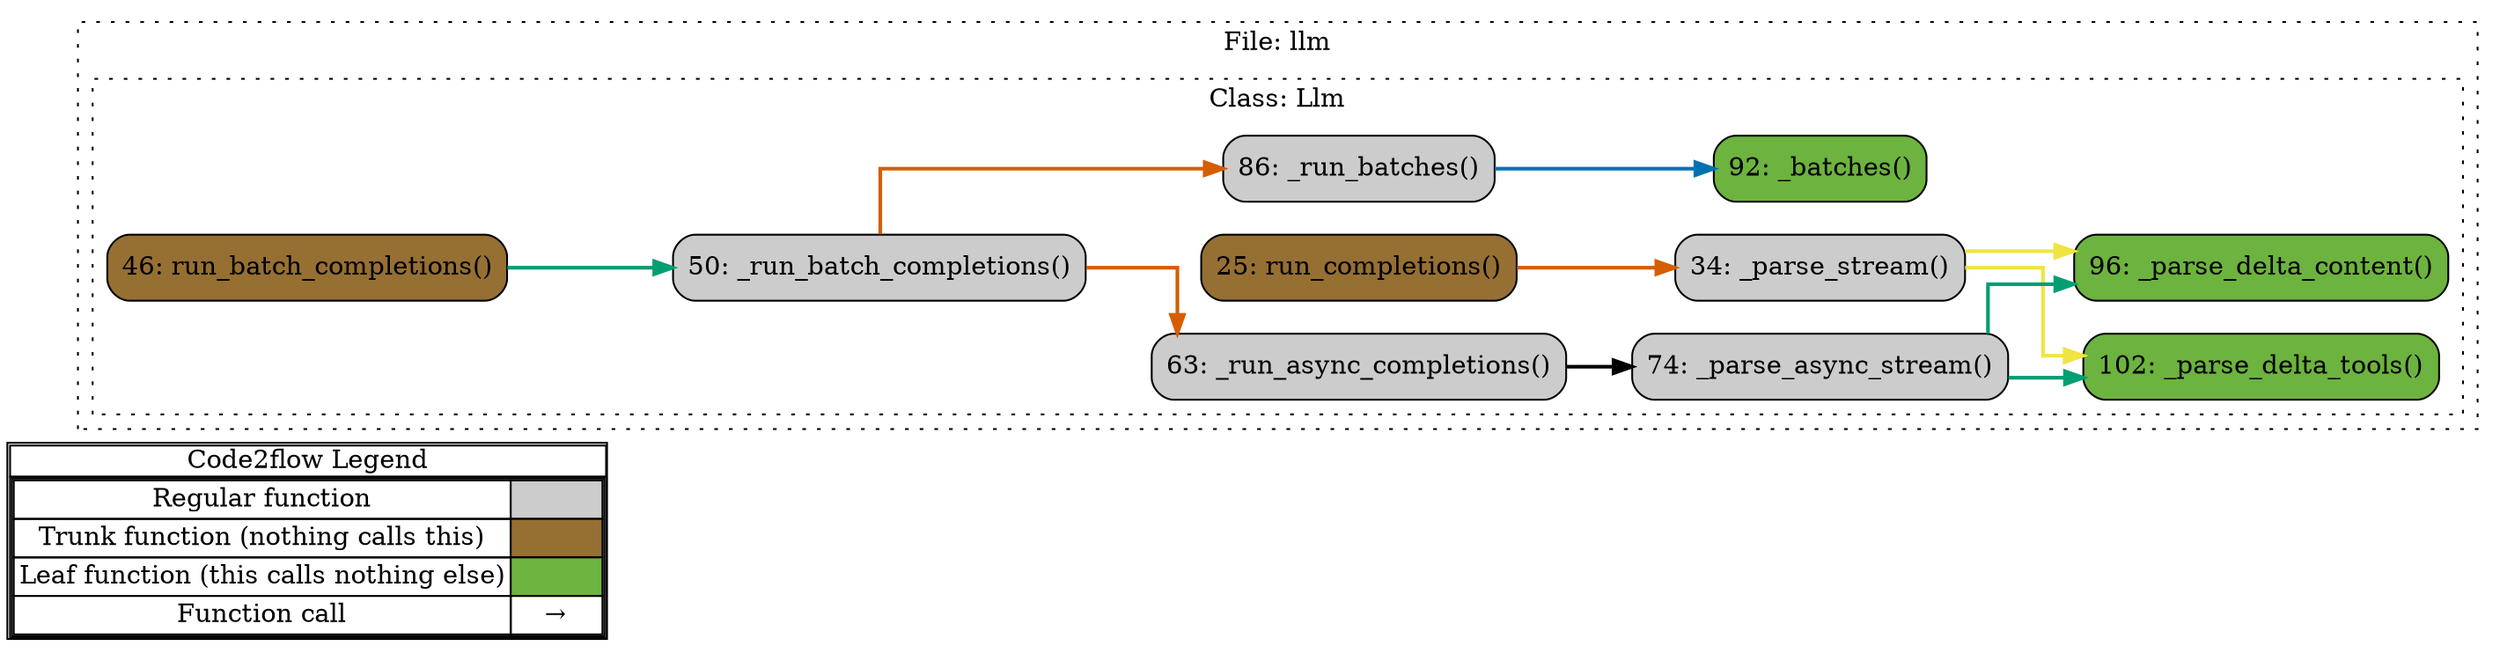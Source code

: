digraph G {
concentrate=true;
splines="ortho";
rankdir="LR";
subgraph legend{
    rank = min;
    label = "legend";
    Legend [shape=none, margin=0, label = <
        <table cellspacing="0" cellpadding="0" border="1"><tr><td>Code2flow Legend</td></tr><tr><td>
        <table cellspacing="0">
        <tr><td>Regular function</td><td width="50px" bgcolor='#cccccc'></td></tr>
        <tr><td>Trunk function (nothing calls this)</td><td bgcolor='#966F33'></td></tr>
        <tr><td>Leaf function (this calls nothing else)</td><td bgcolor='#6db33f'></td></tr>
        <tr><td>Function call</td><td><font color='black'>&#8594;</font></td></tr>
        </table></td></tr></table>
        >];
}node_7c5a3786 [label="102: _parse_delta_tools()" name="llm::Llm._parse_delta_tools" shape="rect" style="rounded,filled" fillcolor="#6db33f" ];
node_9e18f1fc [label="34: _parse_stream()" name="llm::Llm._parse_stream" shape="rect" style="rounded,filled" fillcolor="#cccccc" ];
node_a9cec096 [label="50: _run_batch_completions()" name="llm::Llm._run_batch_completions" shape="rect" style="rounded,filled" fillcolor="#cccccc" ];
node_d4996eb8 [label="63: _run_async_completions()" name="llm::Llm._run_async_completions" shape="rect" style="rounded,filled" fillcolor="#cccccc" ];
node_7475eee6 [label="25: run_completions()" name="llm::Llm.run_completions" shape="rect" style="rounded,filled" fillcolor="#966F33" ];
node_fb008c28 [label="96: _parse_delta_content()" name="llm::Llm._parse_delta_content" shape="rect" style="rounded,filled" fillcolor="#6db33f" ];
node_ff7fcbdb [label="74: _parse_async_stream()" name="llm::Llm._parse_async_stream" shape="rect" style="rounded,filled" fillcolor="#cccccc" ];
node_a1aee315 [label="86: _run_batches()" name="llm::Llm._run_batches" shape="rect" style="rounded,filled" fillcolor="#cccccc" ];
node_82e7e644 [label="92: _batches()" name="llm::Llm._batches" shape="rect" style="rounded,filled" fillcolor="#6db33f" ];
node_6b94643b [label="46: run_batch_completions()" name="llm::Llm.run_batch_completions" shape="rect" style="rounded,filled" fillcolor="#966F33" ];
node_7475eee6 -> node_9e18f1fc [color="#D55E00" penwidth="2"];
node_9e18f1fc -> node_fb008c28 [color="#F0E442" penwidth="2"];
node_9e18f1fc -> node_7c5a3786 [color="#F0E442" penwidth="2"];
node_6b94643b -> node_a9cec096 [color="#009E73" penwidth="2"];
node_a9cec096 -> node_a1aee315 [color="#D55E00" penwidth="2"];
node_a9cec096 -> node_d4996eb8 [color="#D55E00" penwidth="2"];
node_d4996eb8 -> node_ff7fcbdb [color="#000000" penwidth="2"];
node_ff7fcbdb -> node_fb008c28 [color="#009E73" penwidth="2"];
node_ff7fcbdb -> node_7c5a3786 [color="#009E73" penwidth="2"];
node_a1aee315 -> node_82e7e644 [color="#0072B2" penwidth="2"];
subgraph cluster_88945074 {
    label="File: llm";
    name="llm";
    style="filled";
    graph[style=dotted];
    subgraph cluster_2b57f5a2 {
        node_7475eee6 node_9e18f1fc node_6b94643b node_a9cec096 node_d4996eb8 node_ff7fcbdb node_a1aee315 node_82e7e644 node_fb008c28 node_7c5a3786;
        label="Class: Llm";
        name="Llm";
        style="filled";
        graph[style=dotted];
    };
};
}
